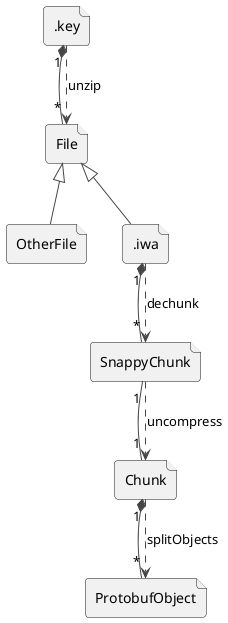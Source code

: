 @startuml terminology
!theme vibrant
file Keynote as ".key"
file File
file OtherFile
file IWAFile as ".iwa"
file Chunk
file SnappyChunk
Keynote "1" *-- "*" File
File <|-- OtherFile
File <|-- IWAFile
IWAFile "1"  *-- "*" SnappyChunk
file Chunk
file ProtobufObject
SnappyChunk "1" --  "1" Chunk
Chunk "1" *-- "*" ProtobufObject
Keynote ..> File : unzip
IWAFile ..> SnappyChunk : dechunk
SnappyChunk ..> Chunk : uncompress
Chunk ..> ProtobufObject: splitObjects
@enduml